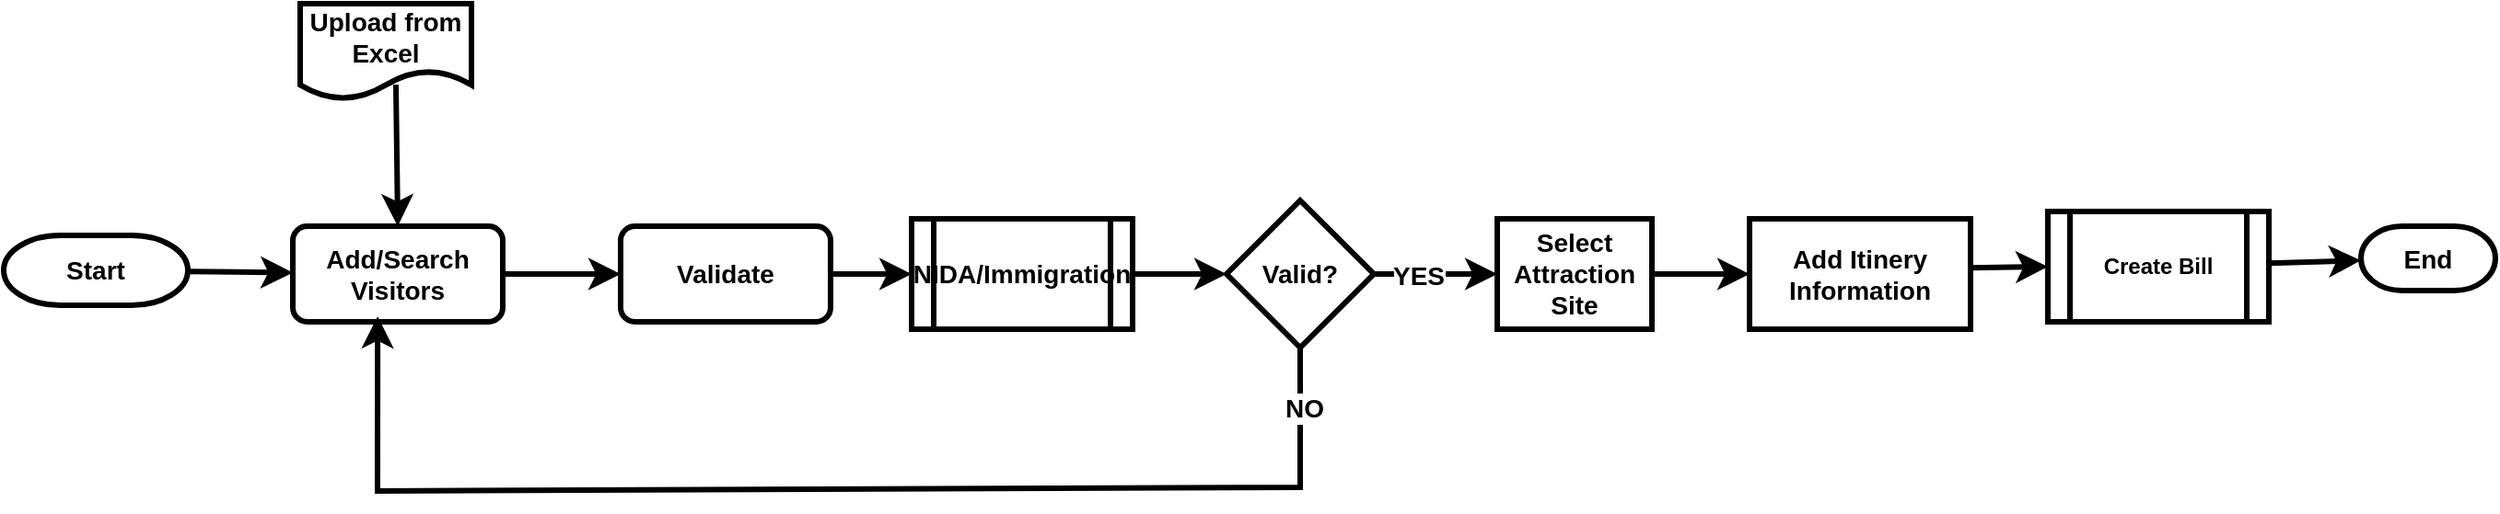 <mxfile version="27.1.5" pages="9">
  <diagram id="o8VDRe50vAT0evo7GQXG" name="Itinary Creation">
    <mxGraphModel dx="2212" dy="1470" grid="0" gridSize="10" guides="1" tooltips="1" connect="1" arrows="1" fold="1" page="0" pageScale="1" pageWidth="850" pageHeight="1100" math="0" shadow="0">
      <root>
        <mxCell id="0" />
        <mxCell id="1" parent="0" />
        <mxCell id="XNs9a5o6jstJwODdz3G9-22" value="" style="edgeStyle=none;curved=1;rounded=0;orthogonalLoop=1;jettySize=auto;html=1;fontSize=12;startSize=8;endSize=8;strokeWidth=3;" edge="1" parent="1" source="XNs9a5o6jstJwODdz3G9-1" target="XNs9a5o6jstJwODdz3G9-3">
          <mxGeometry relative="1" as="geometry" />
        </mxCell>
        <mxCell id="XNs9a5o6jstJwODdz3G9-1" value="&lt;span&gt;&lt;font&gt;Start&lt;/font&gt;&lt;/span&gt;" style="strokeWidth=3;html=1;shape=mxgraph.flowchart.terminator;whiteSpace=wrap;fontSize=14;fontStyle=1" vertex="1" parent="1">
          <mxGeometry x="-558" y="-17" width="100" height="38" as="geometry" />
        </mxCell>
        <mxCell id="XNs9a5o6jstJwODdz3G9-2" value="&lt;span&gt;End&lt;/span&gt;" style="strokeWidth=3;html=1;shape=mxgraph.flowchart.terminator;whiteSpace=wrap;fontSize=14;fontStyle=1" vertex="1" parent="1">
          <mxGeometry x="722" y="-22" width="73" height="35" as="geometry" />
        </mxCell>
        <mxCell id="XNs9a5o6jstJwODdz3G9-19" style="edgeStyle=none;curved=1;rounded=0;orthogonalLoop=1;jettySize=auto;html=1;entryX=0;entryY=0.5;entryDx=0;entryDy=0;fontSize=12;startSize=8;endSize=8;strokeWidth=3;" edge="1" parent="1" source="XNs9a5o6jstJwODdz3G9-3" target="XNs9a5o6jstJwODdz3G9-7">
          <mxGeometry relative="1" as="geometry" />
        </mxCell>
        <mxCell id="XNs9a5o6jstJwODdz3G9-3" value="Add/Search Visitors" style="rounded=1;whiteSpace=wrap;html=1;fontSize=14;fontStyle=1;strokeWidth=3;" vertex="1" parent="1">
          <mxGeometry x="-401" y="-22" width="114" height="52" as="geometry" />
        </mxCell>
        <mxCell id="XNs9a5o6jstJwODdz3G9-4" value="Upload from Excel" style="shape=document;whiteSpace=wrap;html=1;boundedLbl=1;fontSize=14;fontStyle=1;strokeWidth=3;" vertex="1" parent="1">
          <mxGeometry x="-397" y="-143" width="93" height="52" as="geometry" />
        </mxCell>
        <mxCell id="XNs9a5o6jstJwODdz3G9-5" value="" style="endArrow=classic;html=1;rounded=0;fontSize=14;startSize=8;endSize=8;curved=1;exitX=0.559;exitY=0.846;exitDx=0;exitDy=0;exitPerimeter=0;entryX=0.5;entryY=0;entryDx=0;entryDy=0;fontStyle=1;strokeWidth=3;" edge="1" parent="1" source="XNs9a5o6jstJwODdz3G9-4" target="XNs9a5o6jstJwODdz3G9-3">
          <mxGeometry width="50" height="50" relative="1" as="geometry">
            <mxPoint x="88" y="93" as="sourcePoint" />
            <mxPoint x="138" y="43" as="targetPoint" />
          </mxGeometry>
        </mxCell>
        <mxCell id="XNs9a5o6jstJwODdz3G9-20" value="" style="edgeStyle=none;curved=1;rounded=0;orthogonalLoop=1;jettySize=auto;html=1;fontSize=12;startSize=8;endSize=8;strokeWidth=3;" edge="1" parent="1" source="XNs9a5o6jstJwODdz3G9-7" target="XNs9a5o6jstJwODdz3G9-8">
          <mxGeometry relative="1" as="geometry" />
        </mxCell>
        <mxCell id="XNs9a5o6jstJwODdz3G9-7" value="Validate" style="rounded=1;whiteSpace=wrap;html=1;fontSize=14;fontStyle=1;strokeWidth=3;" vertex="1" parent="1">
          <mxGeometry x="-223" y="-22" width="114" height="52" as="geometry" />
        </mxCell>
        <mxCell id="XNs9a5o6jstJwODdz3G9-21" value="" style="edgeStyle=none;curved=1;rounded=0;orthogonalLoop=1;jettySize=auto;html=1;fontSize=12;startSize=8;endSize=8;strokeWidth=3;" edge="1" parent="1" source="XNs9a5o6jstJwODdz3G9-8" target="XNs9a5o6jstJwODdz3G9-9">
          <mxGeometry relative="1" as="geometry" />
        </mxCell>
        <mxCell id="XNs9a5o6jstJwODdz3G9-8" value="NIDA/Immigration" style="shape=process;whiteSpace=wrap;html=1;backgroundOutline=1;fontSize=14;fontStyle=1;strokeWidth=3;" vertex="1" parent="1">
          <mxGeometry x="-65" y="-26" width="120" height="60" as="geometry" />
        </mxCell>
        <mxCell id="XNs9a5o6jstJwODdz3G9-11" value="" style="edgeStyle=none;curved=1;rounded=0;orthogonalLoop=1;jettySize=auto;html=1;fontSize=14;startSize=8;endSize=8;fontStyle=1;strokeWidth=3;" edge="1" parent="1" source="XNs9a5o6jstJwODdz3G9-9" target="XNs9a5o6jstJwODdz3G9-10">
          <mxGeometry relative="1" as="geometry" />
        </mxCell>
        <mxCell id="XNs9a5o6jstJwODdz3G9-14" value="YES" style="edgeLabel;html=1;align=center;verticalAlign=middle;resizable=0;points=[];fontSize=14;fontStyle=1" vertex="1" connectable="0" parent="XNs9a5o6jstJwODdz3G9-11">
          <mxGeometry x="-0.284" y="-1" relative="1" as="geometry">
            <mxPoint as="offset" />
          </mxGeometry>
        </mxCell>
        <mxCell id="XNs9a5o6jstJwODdz3G9-9" value="Valid?" style="rhombus;whiteSpace=wrap;html=1;fontSize=14;fontStyle=1;strokeWidth=3;" vertex="1" parent="1">
          <mxGeometry x="106" y="-36" width="80" height="80" as="geometry" />
        </mxCell>
        <mxCell id="XNs9a5o6jstJwODdz3G9-17" value="" style="edgeStyle=none;curved=1;rounded=0;orthogonalLoop=1;jettySize=auto;html=1;fontSize=14;startSize=8;endSize=8;fontStyle=1;strokeWidth=3;entryX=0;entryY=0.5;entryDx=0;entryDy=0;" edge="1" parent="1" target="XNs9a5o6jstJwODdz3G9-16">
          <mxGeometry relative="1" as="geometry">
            <mxPoint x="316" y="4" as="sourcePoint" />
            <mxPoint x="396" y="4" as="targetPoint" />
          </mxGeometry>
        </mxCell>
        <mxCell id="XNs9a5o6jstJwODdz3G9-10" value="Select Attraction Site" style="whiteSpace=wrap;html=1;fontSize=14;fontStyle=1;strokeWidth=3;" vertex="1" parent="1">
          <mxGeometry x="253" y="-26" width="84" height="60" as="geometry" />
        </mxCell>
        <mxCell id="XNs9a5o6jstJwODdz3G9-12" style="edgeStyle=none;curved=0;rounded=0;orthogonalLoop=1;jettySize=auto;html=1;entryX=0.404;entryY=0.942;entryDx=0;entryDy=0;entryPerimeter=0;fontSize=14;startSize=8;endSize=8;exitX=0.5;exitY=1;exitDx=0;exitDy=0;fontStyle=1;strokeWidth=3;" edge="1" parent="1" source="XNs9a5o6jstJwODdz3G9-9" target="XNs9a5o6jstJwODdz3G9-3">
          <mxGeometry relative="1" as="geometry">
            <mxPoint x="144" y="38" as="sourcePoint" />
            <mxPoint x="-348.98" y="20.988" as="targetPoint" />
            <Array as="points">
              <mxPoint x="146" y="120" />
              <mxPoint x="-355" y="122" />
            </Array>
          </mxGeometry>
        </mxCell>
        <mxCell id="XNs9a5o6jstJwODdz3G9-15" value="NO" style="edgeLabel;html=1;align=center;verticalAlign=middle;resizable=0;points=[];fontSize=14;fontStyle=1" vertex="1" connectable="0" parent="XNs9a5o6jstJwODdz3G9-12">
          <mxGeometry x="-0.902" y="2" relative="1" as="geometry">
            <mxPoint as="offset" />
          </mxGeometry>
        </mxCell>
        <mxCell id="XNs9a5o6jstJwODdz3G9-16" value="Add Itinery Information" style="whiteSpace=wrap;html=1;fontSize=14;fontStyle=1;strokeWidth=3;" vertex="1" parent="1">
          <mxGeometry x="390" y="-26" width="120" height="60" as="geometry" />
        </mxCell>
        <mxCell id="XNs9a5o6jstJwODdz3G9-18" style="edgeStyle=none;curved=1;rounded=0;orthogonalLoop=1;jettySize=auto;html=1;entryX=0;entryY=0.5;entryDx=0;entryDy=0;fontSize=14;startSize=8;endSize=8;fontStyle=1;strokeWidth=3;" edge="1" parent="1" target="bC_K1pf8ZOpX1Q2r9_G9-3">
          <mxGeometry relative="1" as="geometry">
            <mxPoint x="510" y="0.655" as="sourcePoint" />
            <mxPoint x="551" as="targetPoint" />
          </mxGeometry>
        </mxCell>
        <mxCell id="bC_K1pf8ZOpX1Q2r9_G9-6" value="" style="edgeStyle=none;curved=1;rounded=0;orthogonalLoop=1;jettySize=auto;html=1;fontSize=12;startSize=8;endSize=8;fontStyle=1;strokeWidth=3;" edge="1" parent="1" source="bC_K1pf8ZOpX1Q2r9_G9-3" target="XNs9a5o6jstJwODdz3G9-2">
          <mxGeometry relative="1" as="geometry" />
        </mxCell>
        <mxCell id="bC_K1pf8ZOpX1Q2r9_G9-3" value="Create Bill" style="shape=process;whiteSpace=wrap;html=1;backgroundOutline=1;fontStyle=1;strokeWidth=3;" vertex="1" parent="1">
          <mxGeometry x="552" y="-30" width="120" height="60" as="geometry" />
        </mxCell>
      </root>
    </mxGraphModel>
  </diagram>
  <diagram name="Bill and Payments" id="isD4XnIpkaDu3AuO83Xx">
    <mxGraphModel dx="2212" dy="1470" grid="0" gridSize="10" guides="1" tooltips="1" connect="1" arrows="1" fold="1" page="0" pageScale="1" pageWidth="850" pageHeight="1100" math="0" shadow="0">
      <root>
        <mxCell id="gn8j9FhQrk8Oq70H1IYA-0" />
        <mxCell id="gn8j9FhQrk8Oq70H1IYA-1" parent="gn8j9FhQrk8Oq70H1IYA-0" />
        <mxCell id="gn8j9FhQrk8Oq70H1IYA-2" value="" style="edgeStyle=none;curved=1;rounded=0;orthogonalLoop=1;jettySize=auto;html=1;fontSize=12;startSize=8;endSize=8;strokeWidth=3;" edge="1" parent="gn8j9FhQrk8Oq70H1IYA-1" source="gn8j9FhQrk8Oq70H1IYA-3" target="gn8j9FhQrk8Oq70H1IYA-6">
          <mxGeometry relative="1" as="geometry" />
        </mxCell>
        <mxCell id="gn8j9FhQrk8Oq70H1IYA-3" value="&lt;span&gt;&lt;font&gt;Start&lt;/font&gt;&lt;/span&gt;" style="strokeWidth=3;html=1;shape=mxgraph.flowchart.terminator;whiteSpace=wrap;fontSize=14;fontStyle=1" vertex="1" parent="gn8j9FhQrk8Oq70H1IYA-1">
          <mxGeometry x="-558" y="-17" width="100" height="38" as="geometry" />
        </mxCell>
        <mxCell id="gn8j9FhQrk8Oq70H1IYA-4" value="&lt;span&gt;End&lt;/span&gt;" style="strokeWidth=3;html=1;shape=mxgraph.flowchart.terminator;whiteSpace=wrap;fontSize=14;fontStyle=1" vertex="1" parent="gn8j9FhQrk8Oq70H1IYA-1">
          <mxGeometry x="486" y="-17" width="100" height="38" as="geometry" />
        </mxCell>
        <mxCell id="jxyXqsxjv7e7rPtV_4Qg-1" value="" style="edgeStyle=none;curved=1;rounded=0;orthogonalLoop=1;jettySize=auto;html=1;fontSize=12;startSize=8;endSize=8;entryX=0;entryY=0.5;entryDx=0;entryDy=0;strokeWidth=3;" edge="1" parent="gn8j9FhQrk8Oq70H1IYA-1" source="gn8j9FhQrk8Oq70H1IYA-6" target="gn8j9FhQrk8Oq70H1IYA-12">
          <mxGeometry relative="1" as="geometry">
            <mxPoint x="-167" y="4" as="targetPoint" />
          </mxGeometry>
        </mxCell>
        <mxCell id="gn8j9FhQrk8Oq70H1IYA-6" value="Generate Bill" style="rounded=1;whiteSpace=wrap;html=1;fontSize=14;fontStyle=1;strokeWidth=3;" vertex="1" parent="gn8j9FhQrk8Oq70H1IYA-1">
          <mxGeometry x="-401" y="-22" width="114" height="52" as="geometry" />
        </mxCell>
        <mxCell id="jxyXqsxjv7e7rPtV_4Qg-3" value="" style="edgeStyle=none;curved=1;rounded=0;orthogonalLoop=1;jettySize=auto;html=1;fontSize=12;startSize=8;endSize=8;strokeWidth=3;" edge="1" parent="gn8j9FhQrk8Oq70H1IYA-1" source="gn8j9FhQrk8Oq70H1IYA-12" target="jxyXqsxjv7e7rPtV_4Qg-2">
          <mxGeometry relative="1" as="geometry" />
        </mxCell>
        <mxCell id="gn8j9FhQrk8Oq70H1IYA-12" value="Get Control Number" style="shape=process;whiteSpace=wrap;html=1;backgroundOutline=1;fontSize=14;fontStyle=1;strokeWidth=3;" vertex="1" parent="gn8j9FhQrk8Oq70H1IYA-1">
          <mxGeometry x="-210" y="-26" width="120" height="60" as="geometry" />
        </mxCell>
        <mxCell id="gn8j9FhQrk8Oq70H1IYA-13" value="" style="edgeStyle=none;curved=1;rounded=0;orthogonalLoop=1;jettySize=auto;html=1;fontSize=14;startSize=8;endSize=8;fontStyle=1;strokeWidth=3;" edge="1" parent="gn8j9FhQrk8Oq70H1IYA-1" target="gn8j9FhQrk8Oq70H1IYA-17">
          <mxGeometry relative="1" as="geometry">
            <mxPoint x="231" y="4" as="sourcePoint" />
          </mxGeometry>
        </mxCell>
        <mxCell id="gn8j9FhQrk8Oq70H1IYA-14" value="YES" style="edgeLabel;html=1;align=center;verticalAlign=middle;resizable=0;points=[];fontSize=14;fontStyle=1" vertex="1" connectable="0" parent="gn8j9FhQrk8Oq70H1IYA-13">
          <mxGeometry x="-0.284" y="-1" relative="1" as="geometry">
            <mxPoint as="offset" />
          </mxGeometry>
        </mxCell>
        <mxCell id="gn8j9FhQrk8Oq70H1IYA-15" value="Paid?" style="rhombus;whiteSpace=wrap;html=1;fontSize=14;fontStyle=1;strokeWidth=3;" vertex="1" parent="gn8j9FhQrk8Oq70H1IYA-1">
          <mxGeometry x="143" y="-36" width="80" height="80" as="geometry" />
        </mxCell>
        <mxCell id="jxyXqsxjv7e7rPtV_4Qg-7" value="" style="edgeStyle=none;curved=1;rounded=0;orthogonalLoop=1;jettySize=auto;html=1;fontSize=12;startSize=8;endSize=8;strokeWidth=3;" edge="1" parent="gn8j9FhQrk8Oq70H1IYA-1" source="gn8j9FhQrk8Oq70H1IYA-17" target="gn8j9FhQrk8Oq70H1IYA-4">
          <mxGeometry relative="1" as="geometry" />
        </mxCell>
        <mxCell id="gn8j9FhQrk8Oq70H1IYA-17" value="Create Reservation" style="whiteSpace=wrap;html=1;fontSize=14;fontStyle=1;strokeWidth=3;" vertex="1" parent="gn8j9FhQrk8Oq70H1IYA-1">
          <mxGeometry x="298" y="-26" width="102" height="60" as="geometry" />
        </mxCell>
        <mxCell id="jxyXqsxjv7e7rPtV_4Qg-6" value="" style="edgeStyle=none;curved=1;rounded=0;orthogonalLoop=1;jettySize=auto;html=1;fontSize=12;startSize=8;endSize=8;strokeWidth=3;" edge="1" parent="gn8j9FhQrk8Oq70H1IYA-1" source="jxyXqsxjv7e7rPtV_4Qg-2" target="gn8j9FhQrk8Oq70H1IYA-15">
          <mxGeometry relative="1" as="geometry" />
        </mxCell>
        <mxCell id="jxyXqsxjv7e7rPtV_4Qg-2" value="Make Payment" style="whiteSpace=wrap;html=1;fontSize=14;fontStyle=1;strokeWidth=3;" vertex="1" parent="gn8j9FhQrk8Oq70H1IYA-1">
          <mxGeometry x="-21" y="-26" width="120" height="60" as="geometry" />
        </mxCell>
        <mxCell id="jxyXqsxjv7e7rPtV_4Qg-5" value="" style="edgeStyle=none;curved=1;rounded=0;orthogonalLoop=1;jettySize=auto;html=1;fontSize=12;startSize=8;endSize=8;strokeWidth=3;" edge="1" parent="gn8j9FhQrk8Oq70H1IYA-1" source="jxyXqsxjv7e7rPtV_4Qg-4" target="jxyXqsxjv7e7rPtV_4Qg-2">
          <mxGeometry relative="1" as="geometry" />
        </mxCell>
        <mxCell id="jxyXqsxjv7e7rPtV_4Qg-4" value="Credit Note" style="shape=process;whiteSpace=wrap;html=1;backgroundOutline=1;fontSize=14;fontStyle=1;strokeWidth=3;" vertex="1" parent="gn8j9FhQrk8Oq70H1IYA-1">
          <mxGeometry x="-19" y="-155" width="120" height="60" as="geometry" />
        </mxCell>
      </root>
    </mxGraphModel>
  </diagram>
  <diagram name="Reservation Cancellation" id="eQUqPby0MfiUXAKyfKSw">
    <mxGraphModel grid="0" page="0" gridSize="10" guides="1" tooltips="1" connect="1" arrows="1" fold="1" pageScale="1" pageWidth="850" pageHeight="1100" math="0" shadow="0">
      <root>
        <mxCell id="nGcpeofksoNWgutC63UL-0" />
        <mxCell id="nGcpeofksoNWgutC63UL-1" parent="nGcpeofksoNWgutC63UL-0" />
        <mxCell id="nGcpeofksoNWgutC63UL-2" value="" style="edgeStyle=none;curved=1;rounded=0;orthogonalLoop=1;jettySize=auto;html=1;fontSize=12;startSize=8;endSize=8;strokeWidth=3;" edge="1" parent="nGcpeofksoNWgutC63UL-1" source="nGcpeofksoNWgutC63UL-3" target="nGcpeofksoNWgutC63UL-6">
          <mxGeometry relative="1" as="geometry" />
        </mxCell>
        <mxCell id="nGcpeofksoNWgutC63UL-3" value="&lt;span&gt;&lt;font&gt;Start&lt;/font&gt;&lt;/span&gt;" style="strokeWidth=3;html=1;shape=mxgraph.flowchart.terminator;whiteSpace=wrap;fontSize=14;fontStyle=1" vertex="1" parent="nGcpeofksoNWgutC63UL-1">
          <mxGeometry x="-558" y="-17" width="100" height="38" as="geometry" />
        </mxCell>
        <mxCell id="nGcpeofksoNWgutC63UL-4" value="&lt;span&gt;End&lt;/span&gt;" style="strokeWidth=3;html=1;shape=mxgraph.flowchart.terminator;whiteSpace=wrap;fontSize=14;fontStyle=1" vertex="1" parent="nGcpeofksoNWgutC63UL-1">
          <mxGeometry x="205" y="-17" width="100" height="38" as="geometry" />
        </mxCell>
        <mxCell id="BXc7B4OxbNUOF-Gr2naR-0" value="" style="edgeStyle=none;curved=1;rounded=0;orthogonalLoop=1;jettySize=auto;html=1;fontSize=12;startSize=8;endSize=8;strokeWidth=3;" edge="1" parent="nGcpeofksoNWgutC63UL-1" source="nGcpeofksoNWgutC63UL-6" target="nGcpeofksoNWgutC63UL-15">
          <mxGeometry relative="1" as="geometry" />
        </mxCell>
        <mxCell id="nGcpeofksoNWgutC63UL-6" value="Select Reservation" style="rounded=1;whiteSpace=wrap;html=1;fontSize=14;fontStyle=1;strokeWidth=3;" vertex="1" parent="nGcpeofksoNWgutC63UL-1">
          <mxGeometry x="-401" y="-22" width="114" height="52" as="geometry" />
        </mxCell>
        <mxCell id="nGcpeofksoNWgutC63UL-12" value="" style="edgeStyle=none;curved=1;rounded=0;orthogonalLoop=1;jettySize=auto;html=1;fontSize=12;startSize=8;endSize=8;strokeWidth=3;" edge="1" parent="nGcpeofksoNWgutC63UL-1" source="nGcpeofksoNWgutC63UL-13" target="nGcpeofksoNWgutC63UL-4">
          <mxGeometry relative="1" as="geometry" />
        </mxCell>
        <mxCell id="nGcpeofksoNWgutC63UL-13" value="Create Reservation" style="whiteSpace=wrap;html=1;fontSize=14;fontStyle=1;strokeWidth=3;" vertex="1" parent="nGcpeofksoNWgutC63UL-1">
          <mxGeometry x="17" y="-26" width="102" height="60" as="geometry" />
        </mxCell>
        <mxCell id="BXc7B4OxbNUOF-Gr2naR-1" value="" style="edgeStyle=none;curved=1;rounded=0;orthogonalLoop=1;jettySize=auto;html=1;fontSize=12;startSize=8;endSize=8;strokeWidth=3;" edge="1" parent="nGcpeofksoNWgutC63UL-1" source="nGcpeofksoNWgutC63UL-15" target="nGcpeofksoNWgutC63UL-13">
          <mxGeometry relative="1" as="geometry" />
        </mxCell>
        <mxCell id="nGcpeofksoNWgutC63UL-15" value="Cancel" style="whiteSpace=wrap;html=1;fontSize=14;fontStyle=1;strokeWidth=3;" vertex="1" parent="nGcpeofksoNWgutC63UL-1">
          <mxGeometry x="-196" y="-28" width="120" height="60" as="geometry" />
        </mxCell>
      </root>
    </mxGraphModel>
  </diagram>
  <diagram name="Check-In" id="y0lo2LuPj2kqJT-pw5u0">
    <mxGraphModel grid="0" page="0" gridSize="10" guides="1" tooltips="1" connect="1" arrows="1" fold="1" pageScale="1" pageWidth="850" pageHeight="1100" math="0" shadow="0">
      <root>
        <mxCell id="WJafnOqP63Unvw65Ywop-0" />
        <mxCell id="WJafnOqP63Unvw65Ywop-1" parent="WJafnOqP63Unvw65Ywop-0" />
        <mxCell id="WJafnOqP63Unvw65Ywop-2" value="" style="edgeStyle=none;curved=1;rounded=0;orthogonalLoop=1;jettySize=auto;html=1;fontSize=12;startSize=8;endSize=8;strokeWidth=3;" edge="1" parent="WJafnOqP63Unvw65Ywop-1" source="WJafnOqP63Unvw65Ywop-3" target="WJafnOqP63Unvw65Ywop-6">
          <mxGeometry relative="1" as="geometry" />
        </mxCell>
        <mxCell id="WJafnOqP63Unvw65Ywop-3" value="&lt;span&gt;&lt;font&gt;Start&lt;/font&gt;&lt;/span&gt;" style="strokeWidth=3;html=1;shape=mxgraph.flowchart.terminator;whiteSpace=wrap;fontSize=14;fontStyle=1" vertex="1" parent="WJafnOqP63Unvw65Ywop-1">
          <mxGeometry x="-622" y="-17" width="100" height="38" as="geometry" />
        </mxCell>
        <mxCell id="WJafnOqP63Unvw65Ywop-4" value="&lt;span&gt;End&lt;/span&gt;" style="strokeWidth=3;html=1;shape=mxgraph.flowchart.terminator;whiteSpace=wrap;fontSize=14;fontStyle=1" vertex="1" parent="WJafnOqP63Unvw65Ywop-1">
          <mxGeometry x="382" y="-29" width="100" height="38" as="geometry" />
        </mxCell>
        <mxCell id="WJafnOqP63Unvw65Ywop-5" value="" style="edgeStyle=none;curved=1;rounded=0;orthogonalLoop=1;jettySize=auto;html=1;fontSize=12;startSize=8;endSize=8;strokeWidth=3;" edge="1" parent="WJafnOqP63Unvw65Ywop-1" source="WJafnOqP63Unvw65Ywop-6" target="WJafnOqP63Unvw65Ywop-10">
          <mxGeometry relative="1" as="geometry" />
        </mxCell>
        <mxCell id="WJafnOqP63Unvw65Ywop-6" value="Search Reservation" style="rounded=1;whiteSpace=wrap;html=1;fontSize=14;fontStyle=1;strokeWidth=3;" vertex="1" parent="WJafnOqP63Unvw65Ywop-1">
          <mxGeometry x="-465" y="-22" width="114" height="52" as="geometry" />
        </mxCell>
        <mxCell id="WJafnOqP63Unvw65Ywop-7" value="" style="edgeStyle=none;curved=1;rounded=0;orthogonalLoop=1;jettySize=auto;html=1;fontSize=12;startSize=8;endSize=8;strokeWidth=3;" edge="1" parent="WJafnOqP63Unvw65Ywop-1" source="WJafnOqP63Unvw65Ywop-8" target="WJafnOqP63Unvw65Ywop-4">
          <mxGeometry relative="1" as="geometry" />
        </mxCell>
        <mxCell id="WJafnOqP63Unvw65Ywop-8" value="Allow Check-In" style="whiteSpace=wrap;html=1;fontSize=14;fontStyle=1;strokeWidth=3;" vertex="1" parent="WJafnOqP63Unvw65Ywop-1">
          <mxGeometry x="194" y="-33" width="102" height="55" as="geometry" />
        </mxCell>
        <mxCell id="m2lKjlFJj85tEI7oiHO0-3" value="" style="edgeStyle=none;curved=1;rounded=0;orthogonalLoop=1;jettySize=auto;html=1;fontSize=12;startSize=8;endSize=8;fontStyle=1;strokeWidth=3;" edge="1" parent="WJafnOqP63Unvw65Ywop-1" source="WJafnOqP63Unvw65Ywop-10" target="m2lKjlFJj85tEI7oiHO0-2">
          <mxGeometry relative="1" as="geometry" />
        </mxCell>
        <mxCell id="WJafnOqP63Unvw65Ywop-10" value="Verify Reservation&amp;nbsp; " style="whiteSpace=wrap;html=1;fontSize=14;fontStyle=1;strokeWidth=3;" vertex="1" parent="WJafnOqP63Unvw65Ywop-1">
          <mxGeometry x="-293" y="-28" width="120" height="60" as="geometry" />
        </mxCell>
        <mxCell id="m2lKjlFJj85tEI7oiHO0-1" value="" style="edgeStyle=none;curved=1;rounded=0;orthogonalLoop=1;jettySize=auto;html=1;fontSize=12;startSize=8;endSize=8;fontStyle=1;strokeWidth=3;" edge="1" parent="WJafnOqP63Unvw65Ywop-1" source="m2lKjlFJj85tEI7oiHO0-0" target="WJafnOqP63Unvw65Ywop-10">
          <mxGeometry relative="1" as="geometry" />
        </mxCell>
        <mxCell id="m2lKjlFJj85tEI7oiHO0-0" value="Inspect" style="shape=process;whiteSpace=wrap;html=1;backgroundOutline=1;fontStyle=1;strokeWidth=3;" vertex="1" parent="WJafnOqP63Unvw65Ywop-1">
          <mxGeometry x="-293" y="-157" width="120" height="60" as="geometry" />
        </mxCell>
        <mxCell id="m2lKjlFJj85tEI7oiHO0-5" value="" style="edgeStyle=none;curved=1;rounded=0;orthogonalLoop=1;jettySize=auto;html=1;fontSize=12;startSize=8;endSize=8;fontStyle=1;strokeWidth=3;" edge="1" parent="WJafnOqP63Unvw65Ywop-1" source="m2lKjlFJj85tEI7oiHO0-2" target="m2lKjlFJj85tEI7oiHO0-4">
          <mxGeometry relative="1" as="geometry" />
        </mxCell>
        <mxCell id="m2lKjlFJj85tEI7oiHO0-7" value="YES" style="edgeLabel;html=1;align=center;verticalAlign=middle;resizable=0;points=[];fontSize=12;fontStyle=1" vertex="1" connectable="0" parent="m2lKjlFJj85tEI7oiHO0-5">
          <mxGeometry x="-0.459" y="1" relative="1" as="geometry">
            <mxPoint as="offset" />
          </mxGeometry>
        </mxCell>
        <mxCell id="m2lKjlFJj85tEI7oiHO0-10" value="" style="edgeStyle=none;curved=0;rounded=0;orthogonalLoop=1;jettySize=auto;html=1;fontSize=12;startSize=8;endSize=8;exitX=0.5;exitY=1;exitDx=0;exitDy=0;entryX=0.5;entryY=1;entryDx=0;entryDy=0;entryPerimeter=0;strokeWidth=3;" edge="1" parent="WJafnOqP63Unvw65Ywop-1" source="m2lKjlFJj85tEI7oiHO0-2" target="WJafnOqP63Unvw65Ywop-4">
          <mxGeometry relative="1" as="geometry">
            <mxPoint x="-93" y="3" as="sourcePoint" />
            <mxPoint x="431" y="-28" as="targetPoint" />
            <Array as="points">
              <mxPoint x="-93" y="83" />
              <mxPoint x="433" y="83" />
            </Array>
          </mxGeometry>
        </mxCell>
        <mxCell id="RusP2OrjS-p9EDnwLWJE-0" value="&lt;b&gt;NO&lt;/b&gt;" style="edgeLabel;html=1;align=center;verticalAlign=middle;resizable=0;points=[];fontSize=12;" vertex="1" connectable="0" parent="m2lKjlFJj85tEI7oiHO0-10">
          <mxGeometry x="-0.941" y="3" relative="1" as="geometry">
            <mxPoint as="offset" />
          </mxGeometry>
        </mxCell>
        <mxCell id="m2lKjlFJj85tEI7oiHO0-2" value="Verified?" style="rhombus;whiteSpace=wrap;html=1;fontStyle=1;strokeWidth=3;" vertex="1" parent="WJafnOqP63Unvw65Ywop-1">
          <mxGeometry x="-132" y="-40" width="80" height="80" as="geometry" />
        </mxCell>
        <mxCell id="m2lKjlFJj85tEI7oiHO0-8" value="" style="edgeStyle=none;curved=1;rounded=0;orthogonalLoop=1;jettySize=auto;html=1;fontSize=12;startSize=8;endSize=8;strokeWidth=3;" edge="1" parent="WJafnOqP63Unvw65Ywop-1" source="m2lKjlFJj85tEI7oiHO0-4" target="WJafnOqP63Unvw65Ywop-8">
          <mxGeometry relative="1" as="geometry" />
        </mxCell>
        <mxCell id="m2lKjlFJj85tEI7oiHO0-4" value="Print Permits" style="shape=document;whiteSpace=wrap;html=1;boundedLbl=1;fontStyle=1;strokeWidth=3;" vertex="1" parent="WJafnOqP63Unvw65Ywop-1">
          <mxGeometry x="6" y="-37" width="103" height="67" as="geometry" />
        </mxCell>
      </root>
    </mxGraphModel>
  </diagram>
  <diagram name="Inspection" id="NZ2UW5Ry9mI1E2B-qB7K">
    <mxGraphModel dx="2212" dy="1470" grid="0" gridSize="10" guides="1" tooltips="1" connect="1" arrows="1" fold="1" page="0" pageScale="1" pageWidth="850" pageHeight="1100" math="0" shadow="0">
      <root>
        <mxCell id="Ku7jBzeQ8ehXJZni3nU3-0" />
        <mxCell id="Ku7jBzeQ8ehXJZni3nU3-1" parent="Ku7jBzeQ8ehXJZni3nU3-0" />
        <mxCell id="En-os2AsCj4nEPI4qXVi-3" value="" style="edgeStyle=none;curved=1;rounded=0;orthogonalLoop=1;jettySize=auto;html=1;fontSize=12;startSize=8;endSize=8;strokeWidth=3;" edge="1" parent="Ku7jBzeQ8ehXJZni3nU3-1" source="Ku7jBzeQ8ehXJZni3nU3-3" target="En-os2AsCj4nEPI4qXVi-0">
          <mxGeometry relative="1" as="geometry" />
        </mxCell>
        <mxCell id="Ku7jBzeQ8ehXJZni3nU3-3" value="&lt;span&gt;&lt;font&gt;Start&lt;/font&gt;&lt;/span&gt;" style="strokeWidth=3;html=1;shape=mxgraph.flowchart.terminator;whiteSpace=wrap;fontSize=14;fontStyle=1" vertex="1" parent="Ku7jBzeQ8ehXJZni3nU3-1">
          <mxGeometry x="-622" y="-17" width="100" height="38" as="geometry" />
        </mxCell>
        <mxCell id="Ku7jBzeQ8ehXJZni3nU3-4" value="&lt;span&gt;End&lt;/span&gt;" style="strokeWidth=3;html=1;shape=mxgraph.flowchart.terminator;whiteSpace=wrap;fontSize=14;fontStyle=1" vertex="1" parent="Ku7jBzeQ8ehXJZni3nU3-1">
          <mxGeometry x="13" y="-17" width="100" height="38" as="geometry" />
        </mxCell>
        <mxCell id="Ku7jBzeQ8ehXJZni3nU3-12" value="Penalty" style="shape=process;whiteSpace=wrap;html=1;backgroundOutline=1;fontStyle=1;strokeWidth=3;" vertex="1" parent="Ku7jBzeQ8ehXJZni3nU3-1">
          <mxGeometry x="-290" y="86" width="120" height="60" as="geometry" />
        </mxCell>
        <mxCell id="Ku7jBzeQ8ehXJZni3nU3-13" value="" style="edgeStyle=none;curved=1;rounded=0;orthogonalLoop=1;jettySize=auto;html=1;fontSize=12;startSize=8;endSize=8;fontStyle=1;strokeWidth=3;entryX=0;entryY=0.5;entryDx=0;entryDy=0;entryPerimeter=0;" edge="1" parent="Ku7jBzeQ8ehXJZni3nU3-1" target="Ku7jBzeQ8ehXJZni3nU3-4">
          <mxGeometry relative="1" as="geometry">
            <mxPoint x="-190.072" y="2.072" as="sourcePoint" />
            <mxPoint x="-4" y="2.407" as="targetPoint" />
          </mxGeometry>
        </mxCell>
        <mxCell id="Ku7jBzeQ8ehXJZni3nU3-14" value="YES" style="edgeLabel;html=1;align=center;verticalAlign=middle;resizable=0;points=[];fontSize=12;fontStyle=1" vertex="1" connectable="0" parent="Ku7jBzeQ8ehXJZni3nU3-13">
          <mxGeometry x="-0.459" y="1" relative="1" as="geometry">
            <mxPoint as="offset" />
          </mxGeometry>
        </mxCell>
        <mxCell id="Ku7jBzeQ8ehXJZni3nU3-15" value="" style="edgeStyle=none;curved=0;rounded=0;orthogonalLoop=1;jettySize=auto;html=1;fontSize=12;startSize=8;endSize=8;exitX=1;exitY=0.5;exitDx=0;exitDy=0;entryX=0.5;entryY=1;entryDx=0;entryDy=0;entryPerimeter=0;strokeWidth=3;" edge="1" parent="Ku7jBzeQ8ehXJZni3nU3-1" source="Ku7jBzeQ8ehXJZni3nU3-12" target="Ku7jBzeQ8ehXJZni3nU3-4">
          <mxGeometry relative="1" as="geometry">
            <mxPoint x="-230" y="42" as="sourcePoint" />
            <mxPoint x="421" y="-37" as="targetPoint" />
            <Array as="points">
              <mxPoint x="63" y="116" />
            </Array>
          </mxGeometry>
        </mxCell>
        <mxCell id="EozH6hyCjL0235nXlsQM-1" value="" style="edgeStyle=none;curved=1;rounded=0;orthogonalLoop=1;jettySize=auto;html=1;fontSize=12;startSize=8;endSize=8;strokeWidth=3;" edge="1" parent="Ku7jBzeQ8ehXJZni3nU3-1" source="Ku7jBzeQ8ehXJZni3nU3-16" target="Ku7jBzeQ8ehXJZni3nU3-12">
          <mxGeometry relative="1" as="geometry" />
        </mxCell>
        <mxCell id="PhZNez_TGPZowhgYU-Nu-1" value="&lt;b&gt;NO&lt;/b&gt;" style="edgeLabel;html=1;align=center;verticalAlign=middle;resizable=0;points=[];fontSize=12;" vertex="1" connectable="0" parent="EozH6hyCjL0235nXlsQM-1">
          <mxGeometry x="-0.396" y="1" relative="1" as="geometry">
            <mxPoint as="offset" />
          </mxGeometry>
        </mxCell>
        <mxCell id="Ku7jBzeQ8ehXJZni3nU3-16" value="Acquitted?" style="rhombus;whiteSpace=wrap;html=1;fontStyle=1;strokeWidth=3;" vertex="1" parent="Ku7jBzeQ8ehXJZni3nU3-1">
          <mxGeometry x="-270" y="-37" width="80" height="80" as="geometry" />
        </mxCell>
        <mxCell id="EozH6hyCjL0235nXlsQM-0" value="" style="edgeStyle=none;curved=1;rounded=0;orthogonalLoop=1;jettySize=auto;html=1;fontSize=12;startSize=8;endSize=8;strokeWidth=3;" edge="1" parent="Ku7jBzeQ8ehXJZni3nU3-1" source="En-os2AsCj4nEPI4qXVi-0" target="Ku7jBzeQ8ehXJZni3nU3-16">
          <mxGeometry relative="1" as="geometry" />
        </mxCell>
        <mxCell id="En-os2AsCj4nEPI4qXVi-0" value="&lt;b&gt;Inspect&lt;/b&gt;" style="shape=trapezoid;perimeter=trapezoidPerimeter;whiteSpace=wrap;html=1;fixedSize=1;flipV=1;strokeWidth=3;" vertex="1" parent="Ku7jBzeQ8ehXJZni3nU3-1">
          <mxGeometry x="-467" y="-28" width="120" height="60" as="geometry" />
        </mxCell>
      </root>
    </mxGraphModel>
  </diagram>
  <diagram name="Penalty" id="ZYolxdXYkwYUuFVxvC4L">
    <mxGraphModel dx="2212" dy="1470" grid="0" gridSize="10" guides="1" tooltips="1" connect="1" arrows="1" fold="1" page="0" pageScale="1" pageWidth="850" pageHeight="1100" math="0" shadow="0">
      <root>
        <mxCell id="IKe813ywPiGtjV3zVYJk-0" />
        <mxCell id="IKe813ywPiGtjV3zVYJk-1" parent="IKe813ywPiGtjV3zVYJk-0" />
        <mxCell id="IKe813ywPiGtjV3zVYJk-2" value="" style="edgeStyle=none;curved=1;rounded=0;orthogonalLoop=1;jettySize=auto;html=1;fontSize=12;startSize=8;endSize=8;strokeWidth=3;entryX=0;entryY=0.5;entryDx=0;entryDy=0;" edge="1" parent="IKe813ywPiGtjV3zVYJk-1" source="IKe813ywPiGtjV3zVYJk-3" target="IKe813ywPiGtjV3zVYJk-10">
          <mxGeometry relative="1" as="geometry">
            <mxPoint x="-457" y="2" as="targetPoint" />
          </mxGeometry>
        </mxCell>
        <mxCell id="IKe813ywPiGtjV3zVYJk-3" value="&lt;span&gt;&lt;font&gt;Start&lt;/font&gt;&lt;/span&gt;" style="strokeWidth=3;html=1;shape=mxgraph.flowchart.terminator;whiteSpace=wrap;fontSize=14;fontStyle=1" vertex="1" parent="IKe813ywPiGtjV3zVYJk-1">
          <mxGeometry x="-622" y="-17" width="100" height="38" as="geometry" />
        </mxCell>
        <mxCell id="IKe813ywPiGtjV3zVYJk-4" value="&lt;span&gt;End&lt;/span&gt;" style="strokeWidth=3;html=1;shape=mxgraph.flowchart.terminator;whiteSpace=wrap;fontSize=14;fontStyle=1" vertex="1" parent="IKe813ywPiGtjV3zVYJk-1">
          <mxGeometry x="289" y="-17" width="100" height="38" as="geometry" />
        </mxCell>
        <mxCell id="IKe813ywPiGtjV3zVYJk-6" value="" style="edgeStyle=none;curved=1;rounded=0;orthogonalLoop=1;jettySize=auto;html=1;fontSize=12;startSize=8;endSize=8;fontStyle=1;strokeWidth=3;entryX=0;entryY=0.5;entryDx=0;entryDy=0;" edge="1" parent="IKe813ywPiGtjV3zVYJk-1" target="_79TrXRm9NjB9rLfhbn--0">
          <mxGeometry relative="1" as="geometry">
            <mxPoint x="-339.072" y="2.072" as="sourcePoint" />
            <mxPoint x="-222" y="2" as="targetPoint" />
          </mxGeometry>
        </mxCell>
        <mxCell id="IKe813ywPiGtjV3zVYJk-7" value="YES" style="edgeLabel;html=1;align=center;verticalAlign=middle;resizable=0;points=[];fontSize=12;fontStyle=1" vertex="1" connectable="0" parent="IKe813ywPiGtjV3zVYJk-6">
          <mxGeometry x="-0.459" y="1" relative="1" as="geometry">
            <mxPoint as="offset" />
          </mxGeometry>
        </mxCell>
        <mxCell id="IKe813ywPiGtjV3zVYJk-8" value="" style="edgeStyle=none;curved=0;rounded=0;orthogonalLoop=1;jettySize=auto;html=1;fontSize=12;startSize=8;endSize=8;exitX=0.5;exitY=1;exitDx=0;exitDy=0;strokeWidth=3;entryX=0.5;entryY=1;entryDx=0;entryDy=0;entryPerimeter=0;" edge="1" parent="IKe813ywPiGtjV3zVYJk-1" source="IKe813ywPiGtjV3zVYJk-10" target="IKe813ywPiGtjV3zVYJk-4">
          <mxGeometry relative="1" as="geometry">
            <mxPoint x="-374.5" y="52" as="sourcePoint" />
            <mxPoint x="345" y="143" as="targetPoint" />
            <Array as="points">
              <mxPoint x="-380" y="110" />
              <mxPoint x="339" y="110" />
            </Array>
          </mxGeometry>
        </mxCell>
        <mxCell id="8EBDBjKLRw1IYjmEVVtV-0" value="&lt;b&gt;NO&lt;/b&gt;" style="edgeLabel;html=1;align=center;verticalAlign=middle;resizable=0;points=[];fontSize=12;" vertex="1" connectable="0" parent="IKe813ywPiGtjV3zVYJk-8">
          <mxGeometry x="-0.952" y="2" relative="1" as="geometry">
            <mxPoint as="offset" />
          </mxGeometry>
        </mxCell>
        <mxCell id="IKe813ywPiGtjV3zVYJk-10" value="Is Guilty?" style="rhombus;whiteSpace=wrap;html=1;fontStyle=1;strokeWidth=3;" vertex="1" parent="IKe813ywPiGtjV3zVYJk-1">
          <mxGeometry x="-431" y="-48" width="101" height="100" as="geometry" />
        </mxCell>
        <mxCell id="WtmoLPtvU02Pc_uN39QQ-2" value="" style="edgeStyle=none;curved=1;rounded=0;orthogonalLoop=1;jettySize=auto;html=1;fontSize=12;startSize=8;endSize=8;strokeWidth=3;" edge="1" parent="IKe813ywPiGtjV3zVYJk-1" source="WtmoLPtvU02Pc_uN39QQ-0" target="WtmoLPtvU02Pc_uN39QQ-1">
          <mxGeometry relative="1" as="geometry" />
        </mxCell>
        <mxCell id="WtmoLPtvU02Pc_uN39QQ-0" value="Create Bill" style="shape=process;whiteSpace=wrap;html=1;backgroundOutline=1;fontStyle=1;strokeWidth=3;" vertex="1" parent="IKe813ywPiGtjV3zVYJk-1">
          <mxGeometry x="-50" y="-28" width="120" height="60" as="geometry" />
        </mxCell>
        <mxCell id="WtmoLPtvU02Pc_uN39QQ-3" value="" style="edgeStyle=none;curved=1;rounded=0;orthogonalLoop=1;jettySize=auto;html=1;fontSize=12;startSize=8;endSize=8;strokeWidth=3;" edge="1" parent="IKe813ywPiGtjV3zVYJk-1" source="WtmoLPtvU02Pc_uN39QQ-1" target="IKe813ywPiGtjV3zVYJk-4">
          <mxGeometry relative="1" as="geometry" />
        </mxCell>
        <mxCell id="WtmoLPtvU02Pc_uN39QQ-1" value="Payment" style="shape=process;whiteSpace=wrap;html=1;backgroundOutline=1;fontStyle=1;strokeWidth=3;" vertex="1" parent="IKe813ywPiGtjV3zVYJk-1">
          <mxGeometry x="113" y="-28" width="120" height="60" as="geometry" />
        </mxCell>
        <mxCell id="_79TrXRm9NjB9rLfhbn--1" value="" style="edgeStyle=none;curved=1;rounded=0;orthogonalLoop=1;jettySize=auto;html=1;fontSize=12;startSize=8;endSize=8;strokeWidth=3;" edge="1" parent="IKe813ywPiGtjV3zVYJk-1" source="_79TrXRm9NjB9rLfhbn--0" target="WtmoLPtvU02Pc_uN39QQ-0">
          <mxGeometry relative="1" as="geometry" />
        </mxCell>
        <mxCell id="_79TrXRm9NjB9rLfhbn--0" value="&lt;b&gt;Add Offense&lt;/b&gt;" style="rounded=0;whiteSpace=wrap;html=1;strokeWidth=3;" vertex="1" parent="IKe813ywPiGtjV3zVYJk-1">
          <mxGeometry x="-217" y="-28" width="120" height="60" as="geometry" />
        </mxCell>
      </root>
    </mxGraphModel>
  </diagram>
  <diagram name="Extend Entry" id="bcr2z2yLL83TXG5rwajy">
    <mxGraphModel dx="2212" dy="1470" grid="0" gridSize="10" guides="1" tooltips="1" connect="1" arrows="1" fold="1" page="0" pageScale="1" pageWidth="850" pageHeight="1100" math="0" shadow="0">
      <root>
        <mxCell id="7H46916KFfIbAOY4Lcfa-0" />
        <mxCell id="7H46916KFfIbAOY4Lcfa-1" parent="7H46916KFfIbAOY4Lcfa-0" />
        <mxCell id="7H46916KFfIbAOY4Lcfa-2" value="" style="edgeStyle=none;curved=1;rounded=0;orthogonalLoop=1;jettySize=auto;html=1;fontSize=12;startSize=8;endSize=8;strokeWidth=3;entryX=0;entryY=0.5;entryDx=0;entryDy=0;" edge="1" parent="7H46916KFfIbAOY4Lcfa-1" source="7H46916KFfIbAOY4Lcfa-3" target="7H46916KFfIbAOY4Lcfa-8">
          <mxGeometry relative="1" as="geometry">
            <mxPoint x="-457" y="2" as="targetPoint" />
          </mxGeometry>
        </mxCell>
        <mxCell id="7H46916KFfIbAOY4Lcfa-3" value="&lt;span&gt;&lt;font&gt;Start&lt;/font&gt;&lt;/span&gt;" style="strokeWidth=3;html=1;shape=mxgraph.flowchart.terminator;whiteSpace=wrap;fontSize=14;fontStyle=1" vertex="1" parent="7H46916KFfIbAOY4Lcfa-1">
          <mxGeometry x="-622" y="-17" width="100" height="38" as="geometry" />
        </mxCell>
        <mxCell id="7H46916KFfIbAOY4Lcfa-4" value="&lt;span&gt;End&lt;/span&gt;" style="strokeWidth=3;html=1;shape=mxgraph.flowchart.terminator;whiteSpace=wrap;fontSize=14;fontStyle=1" vertex="1" parent="7H46916KFfIbAOY4Lcfa-1">
          <mxGeometry x="242" y="-17" width="100" height="38" as="geometry" />
        </mxCell>
        <mxCell id="7H46916KFfIbAOY4Lcfa-5" value="" style="edgeStyle=none;curved=1;rounded=0;orthogonalLoop=1;jettySize=auto;html=1;fontSize=12;startSize=8;endSize=8;fontStyle=1;strokeWidth=3;entryX=0;entryY=0.5;entryDx=0;entryDy=0;exitX=1;exitY=0.5;exitDx=0;exitDy=0;" edge="1" parent="7H46916KFfIbAOY4Lcfa-1" target="7H46916KFfIbAOY4Lcfa-10" source="7H46916KFfIbAOY4Lcfa-8">
          <mxGeometry relative="1" as="geometry">
            <mxPoint x="-339.072" y="2.072" as="sourcePoint" />
            <mxPoint x="-257" y="2" as="targetPoint" />
          </mxGeometry>
        </mxCell>
        <mxCell id="7H46916KFfIbAOY4Lcfa-6" value="YES" style="edgeLabel;html=1;align=center;verticalAlign=middle;resizable=0;points=[];fontSize=12;fontStyle=1" vertex="1" connectable="0" parent="7H46916KFfIbAOY4Lcfa-5">
          <mxGeometry x="-0.459" y="1" relative="1" as="geometry">
            <mxPoint as="offset" />
          </mxGeometry>
        </mxCell>
        <mxCell id="7H46916KFfIbAOY4Lcfa-7" value="" style="edgeStyle=none;curved=0;rounded=0;orthogonalLoop=1;jettySize=auto;html=1;fontSize=12;startSize=8;endSize=8;exitX=0.5;exitY=1;exitDx=0;exitDy=0;strokeWidth=3;entryX=0.5;entryY=1;entryDx=0;entryDy=0;entryPerimeter=0;" edge="1" parent="7H46916KFfIbAOY4Lcfa-1" target="7H46916KFfIbAOY4Lcfa-4">
          <mxGeometry relative="1" as="geometry">
            <mxPoint x="-394.5" y="52" as="sourcePoint" />
            <mxPoint x="283" y="21" as="targetPoint" />
            <Array as="points">
              <mxPoint x="-394" y="107" />
              <mxPoint x="-51" y="107" />
              <mxPoint x="292" y="110" />
            </Array>
          </mxGeometry>
        </mxCell>
        <mxCell id="h4Jk-3pOGq-62a0W_Lke-6" value="&lt;b&gt;NO&lt;/b&gt;" style="edgeLabel;html=1;align=center;verticalAlign=middle;resizable=0;points=[];fontSize=12;" vertex="1" connectable="0" parent="7H46916KFfIbAOY4Lcfa-7">
          <mxGeometry x="-0.947" y="-2" relative="1" as="geometry">
            <mxPoint as="offset" />
          </mxGeometry>
        </mxCell>
        <mxCell id="7H46916KFfIbAOY4Lcfa-8" value="Extend Days?" style="rhombus;whiteSpace=wrap;html=1;fontStyle=1;strokeWidth=3;" vertex="1" parent="7H46916KFfIbAOY4Lcfa-1">
          <mxGeometry x="-445" y="-48" width="101" height="100" as="geometry" />
        </mxCell>
        <mxCell id="7H46916KFfIbAOY4Lcfa-9" value="" style="edgeStyle=none;curved=1;rounded=0;orthogonalLoop=1;jettySize=auto;html=1;fontSize=12;startSize=8;endSize=8;strokeWidth=3;" edge="1" parent="7H46916KFfIbAOY4Lcfa-1" source="7H46916KFfIbAOY4Lcfa-10" target="7H46916KFfIbAOY4Lcfa-12">
          <mxGeometry relative="1" as="geometry" />
        </mxCell>
        <mxCell id="7H46916KFfIbAOY4Lcfa-10" value="Create Bill" style="shape=process;whiteSpace=wrap;html=1;backgroundOutline=1;fontStyle=1;strokeWidth=3;" vertex="1" parent="7H46916KFfIbAOY4Lcfa-1">
          <mxGeometry x="-248" y="-28" width="120" height="60" as="geometry" />
        </mxCell>
        <mxCell id="h4Jk-3pOGq-62a0W_Lke-8" value="" style="edgeStyle=none;curved=1;rounded=0;orthogonalLoop=1;jettySize=auto;html=1;fontSize=12;startSize=8;endSize=8;strokeWidth=3;" edge="1" parent="7H46916KFfIbAOY4Lcfa-1" source="7H46916KFfIbAOY4Lcfa-12" target="h4Jk-3pOGq-62a0W_Lke-7">
          <mxGeometry relative="1" as="geometry" />
        </mxCell>
        <mxCell id="7H46916KFfIbAOY4Lcfa-12" value="Payment" style="shape=process;whiteSpace=wrap;html=1;backgroundOutline=1;fontStyle=1;strokeWidth=3;" vertex="1" parent="7H46916KFfIbAOY4Lcfa-1">
          <mxGeometry x="-85" y="-28" width="120" height="60" as="geometry" />
        </mxCell>
        <mxCell id="h4Jk-3pOGq-62a0W_Lke-9" value="" style="edgeStyle=none;curved=1;rounded=0;orthogonalLoop=1;jettySize=auto;html=1;fontSize=12;startSize=8;endSize=8;strokeWidth=3;" edge="1" parent="7H46916KFfIbAOY4Lcfa-1" source="h4Jk-3pOGq-62a0W_Lke-7" target="7H46916KFfIbAOY4Lcfa-4">
          <mxGeometry relative="1" as="geometry" />
        </mxCell>
        <mxCell id="h4Jk-3pOGq-62a0W_Lke-7" value="Update Permit" style="shape=cylinder3;whiteSpace=wrap;html=1;boundedLbl=1;backgroundOutline=1;size=15;fontStyle=1;strokeWidth=3;" vertex="1" parent="7H46916KFfIbAOY4Lcfa-1">
          <mxGeometry x="98" y="-30.5" width="91" height="65" as="geometry" />
        </mxCell>
      </root>
    </mxGraphModel>
  </diagram>
  <diagram name="Add Activity" id="Hg47gG9dtz2kHgNQbsno">
    <mxGraphModel dx="2212" dy="1470" grid="0" gridSize="10" guides="1" tooltips="1" connect="1" arrows="1" fold="1" page="0" pageScale="1" pageWidth="850" pageHeight="1100" math="0" shadow="0">
      <root>
        <mxCell id="A2Az5Ti9mB2Ou6Sfxvx6-0" />
        <mxCell id="A2Az5Ti9mB2Ou6Sfxvx6-1" parent="A2Az5Ti9mB2Ou6Sfxvx6-0" />
        <mxCell id="A2Az5Ti9mB2Ou6Sfxvx6-2" value="" style="edgeStyle=none;curved=1;rounded=0;orthogonalLoop=1;jettySize=auto;html=1;fontSize=12;startSize=8;endSize=8;strokeWidth=3;entryX=0;entryY=0.5;entryDx=0;entryDy=0;" edge="1" parent="A2Az5Ti9mB2Ou6Sfxvx6-1" source="A2Az5Ti9mB2Ou6Sfxvx6-3" target="A2Az5Ti9mB2Ou6Sfxvx6-9">
          <mxGeometry relative="1" as="geometry">
            <mxPoint x="-457" y="2" as="targetPoint" />
          </mxGeometry>
        </mxCell>
        <mxCell id="A2Az5Ti9mB2Ou6Sfxvx6-3" value="&lt;span&gt;&lt;font&gt;Start&lt;/font&gt;&lt;/span&gt;" style="strokeWidth=3;html=1;shape=mxgraph.flowchart.terminator;whiteSpace=wrap;fontSize=14;fontStyle=1" vertex="1" parent="A2Az5Ti9mB2Ou6Sfxvx6-1">
          <mxGeometry x="-622" y="-17" width="100" height="38" as="geometry" />
        </mxCell>
        <mxCell id="A2Az5Ti9mB2Ou6Sfxvx6-4" value="&lt;span&gt;End&lt;/span&gt;" style="strokeWidth=3;html=1;shape=mxgraph.flowchart.terminator;whiteSpace=wrap;fontSize=14;fontStyle=1" vertex="1" parent="A2Az5Ti9mB2Ou6Sfxvx6-1">
          <mxGeometry x="242" y="-17" width="100" height="38" as="geometry" />
        </mxCell>
        <mxCell id="A2Az5Ti9mB2Ou6Sfxvx6-5" value="" style="edgeStyle=none;curved=1;rounded=0;orthogonalLoop=1;jettySize=auto;html=1;fontSize=12;startSize=8;endSize=8;fontStyle=1;strokeWidth=3;entryX=0;entryY=0.5;entryDx=0;entryDy=0;exitX=1;exitY=0.5;exitDx=0;exitDy=0;" edge="1" parent="A2Az5Ti9mB2Ou6Sfxvx6-1" source="A2Az5Ti9mB2Ou6Sfxvx6-9" target="A2Az5Ti9mB2Ou6Sfxvx6-11">
          <mxGeometry relative="1" as="geometry">
            <mxPoint x="-339.072" y="2.072" as="sourcePoint" />
            <mxPoint x="-257" y="2" as="targetPoint" />
          </mxGeometry>
        </mxCell>
        <mxCell id="A2Az5Ti9mB2Ou6Sfxvx6-6" value="YES" style="edgeLabel;html=1;align=center;verticalAlign=middle;resizable=0;points=[];fontSize=12;fontStyle=1" vertex="1" connectable="0" parent="A2Az5Ti9mB2Ou6Sfxvx6-5">
          <mxGeometry x="-0.459" y="1" relative="1" as="geometry">
            <mxPoint as="offset" />
          </mxGeometry>
        </mxCell>
        <mxCell id="A2Az5Ti9mB2Ou6Sfxvx6-7" value="" style="edgeStyle=none;curved=0;rounded=0;orthogonalLoop=1;jettySize=auto;html=1;fontSize=12;startSize=8;endSize=8;exitX=0.5;exitY=1;exitDx=0;exitDy=0;strokeWidth=3;entryX=0.5;entryY=1;entryDx=0;entryDy=0;entryPerimeter=0;" edge="1" parent="A2Az5Ti9mB2Ou6Sfxvx6-1" target="A2Az5Ti9mB2Ou6Sfxvx6-4">
          <mxGeometry relative="1" as="geometry">
            <mxPoint x="-394.5" y="52" as="sourcePoint" />
            <mxPoint x="283" y="21" as="targetPoint" />
            <Array as="points">
              <mxPoint x="-394" y="107" />
              <mxPoint x="-51" y="107" />
              <mxPoint x="292" y="110" />
            </Array>
          </mxGeometry>
        </mxCell>
        <mxCell id="A2Az5Ti9mB2Ou6Sfxvx6-8" value="&lt;b&gt;NO&lt;/b&gt;" style="edgeLabel;html=1;align=center;verticalAlign=middle;resizable=0;points=[];fontSize=12;" vertex="1" connectable="0" parent="A2Az5Ti9mB2Ou6Sfxvx6-7">
          <mxGeometry x="-0.947" y="-2" relative="1" as="geometry">
            <mxPoint as="offset" />
          </mxGeometry>
        </mxCell>
        <mxCell id="A2Az5Ti9mB2Ou6Sfxvx6-9" value="Add Activity?" style="rhombus;whiteSpace=wrap;html=1;fontStyle=1;strokeWidth=3;" vertex="1" parent="A2Az5Ti9mB2Ou6Sfxvx6-1">
          <mxGeometry x="-445" y="-48" width="101" height="100" as="geometry" />
        </mxCell>
        <mxCell id="A2Az5Ti9mB2Ou6Sfxvx6-10" value="" style="edgeStyle=none;curved=1;rounded=0;orthogonalLoop=1;jettySize=auto;html=1;fontSize=12;startSize=8;endSize=8;strokeWidth=3;" edge="1" parent="A2Az5Ti9mB2Ou6Sfxvx6-1" source="A2Az5Ti9mB2Ou6Sfxvx6-11" target="A2Az5Ti9mB2Ou6Sfxvx6-13">
          <mxGeometry relative="1" as="geometry" />
        </mxCell>
        <mxCell id="A2Az5Ti9mB2Ou6Sfxvx6-11" value="Create Bill" style="shape=process;whiteSpace=wrap;html=1;backgroundOutline=1;fontStyle=1;strokeWidth=3;" vertex="1" parent="A2Az5Ti9mB2Ou6Sfxvx6-1">
          <mxGeometry x="-248" y="-28" width="120" height="60" as="geometry" />
        </mxCell>
        <mxCell id="A2Az5Ti9mB2Ou6Sfxvx6-12" value="" style="edgeStyle=none;curved=1;rounded=0;orthogonalLoop=1;jettySize=auto;html=1;fontSize=12;startSize=8;endSize=8;strokeWidth=3;" edge="1" parent="A2Az5Ti9mB2Ou6Sfxvx6-1" source="A2Az5Ti9mB2Ou6Sfxvx6-13" target="A2Az5Ti9mB2Ou6Sfxvx6-15">
          <mxGeometry relative="1" as="geometry" />
        </mxCell>
        <mxCell id="A2Az5Ti9mB2Ou6Sfxvx6-13" value="Payment" style="shape=process;whiteSpace=wrap;html=1;backgroundOutline=1;fontStyle=1;strokeWidth=3;" vertex="1" parent="A2Az5Ti9mB2Ou6Sfxvx6-1">
          <mxGeometry x="-85" y="-28" width="120" height="60" as="geometry" />
        </mxCell>
        <mxCell id="A2Az5Ti9mB2Ou6Sfxvx6-14" value="" style="edgeStyle=none;curved=1;rounded=0;orthogonalLoop=1;jettySize=auto;html=1;fontSize=12;startSize=8;endSize=8;strokeWidth=3;" edge="1" parent="A2Az5Ti9mB2Ou6Sfxvx6-1" source="A2Az5Ti9mB2Ou6Sfxvx6-15" target="A2Az5Ti9mB2Ou6Sfxvx6-4">
          <mxGeometry relative="1" as="geometry" />
        </mxCell>
        <mxCell id="A2Az5Ti9mB2Ou6Sfxvx6-15" value="Update Permit" style="shape=cylinder3;whiteSpace=wrap;html=1;boundedLbl=1;backgroundOutline=1;size=15;fontStyle=1;strokeWidth=3;" vertex="1" parent="A2Az5Ti9mB2Ou6Sfxvx6-1">
          <mxGeometry x="98" y="-30.5" width="91" height="65" as="geometry" />
        </mxCell>
      </root>
    </mxGraphModel>
  </diagram>
  <diagram name="Checkout" id="jEDTZuRrfP8-jd-UmYiZ">
    <mxGraphModel dx="2212" dy="1470" grid="0" gridSize="10" guides="1" tooltips="1" connect="1" arrows="1" fold="1" page="0" pageScale="1" pageWidth="850" pageHeight="1100" math="0" shadow="0">
      <root>
        <mxCell id="Z0kxm7jUbY-7L649ea2a-0" />
        <mxCell id="Z0kxm7jUbY-7L649ea2a-1" parent="Z0kxm7jUbY-7L649ea2a-0" />
        <mxCell id="Z0kxm7jUbY-7L649ea2a-2" value="" style="edgeStyle=none;curved=1;rounded=0;orthogonalLoop=1;jettySize=auto;html=1;fontSize=12;startSize=8;endSize=8;strokeWidth=3;entryX=0;entryY=0.5;entryDx=0;entryDy=0;" edge="1" parent="Z0kxm7jUbY-7L649ea2a-1" source="Z0kxm7jUbY-7L649ea2a-3" target="Z0kxm7jUbY-7L649ea2a-9">
          <mxGeometry relative="1" as="geometry">
            <mxPoint x="-457" y="2" as="targetPoint" />
          </mxGeometry>
        </mxCell>
        <mxCell id="Z0kxm7jUbY-7L649ea2a-3" value="&lt;span&gt;&lt;font&gt;Start&lt;/font&gt;&lt;/span&gt;" style="strokeWidth=3;html=1;shape=mxgraph.flowchart.terminator;whiteSpace=wrap;fontSize=14;fontStyle=1" vertex="1" parent="Z0kxm7jUbY-7L649ea2a-1">
          <mxGeometry x="-622" y="-17" width="100" height="38" as="geometry" />
        </mxCell>
        <mxCell id="Z0kxm7jUbY-7L649ea2a-4" value="&lt;span&gt;End&lt;/span&gt;" style="strokeWidth=3;html=1;shape=mxgraph.flowchart.terminator;whiteSpace=wrap;fontSize=14;fontStyle=1" vertex="1" parent="Z0kxm7jUbY-7L649ea2a-1">
          <mxGeometry x="242" y="-17" width="100" height="38" as="geometry" />
        </mxCell>
        <mxCell id="Z0kxm7jUbY-7L649ea2a-5" value="" style="edgeStyle=none;curved=1;rounded=0;orthogonalLoop=1;jettySize=auto;html=1;fontSize=12;startSize=8;endSize=8;fontStyle=1;strokeWidth=3;entryX=0;entryY=0.5;entryDx=0;entryDy=0;exitX=1;exitY=0.5;exitDx=0;exitDy=0;" edge="1" parent="Z0kxm7jUbY-7L649ea2a-1" source="Z0kxm7jUbY-7L649ea2a-9" target="qt9niYdmTO3wC_0AnLm0-2">
          <mxGeometry relative="1" as="geometry">
            <mxPoint x="-339.072" y="2.072" as="sourcePoint" />
            <mxPoint x="-248" y="2" as="targetPoint" />
          </mxGeometry>
        </mxCell>
        <mxCell id="Z0kxm7jUbY-7L649ea2a-6" value="NO" style="edgeLabel;html=1;align=center;verticalAlign=middle;resizable=0;points=[];fontSize=12;fontStyle=1" vertex="1" connectable="0" parent="Z0kxm7jUbY-7L649ea2a-5">
          <mxGeometry x="-0.459" y="1" relative="1" as="geometry">
            <mxPoint as="offset" />
          </mxGeometry>
        </mxCell>
        <mxCell id="qt9niYdmTO3wC_0AnLm0-7" value="" style="edgeStyle=none;curved=0;rounded=0;orthogonalLoop=1;jettySize=auto;html=1;fontSize=12;startSize=8;endSize=8;entryX=0;entryY=0.5;entryDx=0;entryDy=0;exitX=0.5;exitY=1;exitDx=0;exitDy=0;strokeWidth=3;" edge="1" parent="Z0kxm7jUbY-7L649ea2a-1" source="Z0kxm7jUbY-7L649ea2a-9" target="qt9niYdmTO3wC_0AnLm0-3">
          <mxGeometry relative="1" as="geometry">
            <mxPoint x="-394.5" y="192" as="targetPoint" />
            <Array as="points">
              <mxPoint x="-394" y="140" />
            </Array>
          </mxGeometry>
        </mxCell>
        <mxCell id="qt9niYdmTO3wC_0AnLm0-8" value="&lt;b&gt;YES&lt;/b&gt;" style="edgeLabel;html=1;align=center;verticalAlign=middle;resizable=0;points=[];fontSize=12;" vertex="1" connectable="0" parent="qt9niYdmTO3wC_0AnLm0-7">
          <mxGeometry x="-0.78" y="1" relative="1" as="geometry">
            <mxPoint as="offset" />
          </mxGeometry>
        </mxCell>
        <mxCell id="Z0kxm7jUbY-7L649ea2a-9" value="Overstay?" style="rhombus;whiteSpace=wrap;html=1;fontStyle=1;strokeWidth=3;" vertex="1" parent="Z0kxm7jUbY-7L649ea2a-1">
          <mxGeometry x="-445" y="-48" width="101" height="100" as="geometry" />
        </mxCell>
        <mxCell id="qt9niYdmTO3wC_0AnLm0-0" value="" style="edgeStyle=none;curved=1;rounded=0;orthogonalLoop=1;jettySize=auto;html=1;fontSize=12;startSize=8;endSize=8;fontStyle=1;strokeWidth=3;entryX=0;entryY=0.5;entryDx=0;entryDy=0;exitX=1;exitY=0.5;exitDx=0;exitDy=0;" edge="1" parent="Z0kxm7jUbY-7L649ea2a-1" source="qt9niYdmTO3wC_0AnLm0-2" target="qt9niYdmTO3wC_0AnLm0-9">
          <mxGeometry relative="1" as="geometry">
            <mxPoint x="-139.072" y="2.072" as="sourcePoint" />
            <mxPoint x="-48" y="2" as="targetPoint" />
          </mxGeometry>
        </mxCell>
        <mxCell id="qt9niYdmTO3wC_0AnLm0-1" value="NO" style="edgeLabel;html=1;align=center;verticalAlign=middle;resizable=0;points=[];fontSize=12;fontStyle=1" vertex="1" connectable="0" parent="qt9niYdmTO3wC_0AnLm0-0">
          <mxGeometry x="-0.459" y="1" relative="1" as="geometry">
            <mxPoint as="offset" />
          </mxGeometry>
        </mxCell>
        <mxCell id="qt9niYdmTO3wC_0AnLm0-4" value="" style="edgeStyle=none;curved=1;rounded=0;orthogonalLoop=1;jettySize=auto;html=1;fontSize=12;startSize=8;endSize=8;strokeWidth=3;" edge="1" parent="Z0kxm7jUbY-7L649ea2a-1" source="qt9niYdmTO3wC_0AnLm0-2" target="qt9niYdmTO3wC_0AnLm0-3">
          <mxGeometry relative="1" as="geometry" />
        </mxCell>
        <mxCell id="qt9niYdmTO3wC_0AnLm0-5" value="&lt;b&gt;YES&lt;/b&gt;" style="edgeLabel;html=1;align=center;verticalAlign=middle;resizable=0;points=[];fontSize=12;" vertex="1" connectable="0" parent="qt9niYdmTO3wC_0AnLm0-4">
          <mxGeometry x="-0.309" y="1" relative="1" as="geometry">
            <mxPoint as="offset" />
          </mxGeometry>
        </mxCell>
        <mxCell id="qt9niYdmTO3wC_0AnLm0-2" value="Has Offense?" style="rhombus;whiteSpace=wrap;html=1;fontStyle=1;strokeWidth=3;" vertex="1" parent="Z0kxm7jUbY-7L649ea2a-1">
          <mxGeometry x="-245" y="-48" width="101" height="100" as="geometry" />
        </mxCell>
        <mxCell id="qt9niYdmTO3wC_0AnLm0-10" value="" style="edgeStyle=none;curved=0;rounded=0;orthogonalLoop=1;jettySize=auto;html=1;fontSize=12;startSize=8;endSize=8;exitX=1;exitY=0.5;exitDx=0;exitDy=0;entryX=0.5;entryY=1;entryDx=0;entryDy=0;entryPerimeter=0;fontStyle=0;strokeWidth=3;" edge="1" parent="Z0kxm7jUbY-7L649ea2a-1" source="qt9niYdmTO3wC_0AnLm0-3" target="Z0kxm7jUbY-7L649ea2a-4">
          <mxGeometry relative="1" as="geometry">
            <Array as="points">
              <mxPoint x="292" y="138" />
            </Array>
          </mxGeometry>
        </mxCell>
        <mxCell id="qt9niYdmTO3wC_0AnLm0-3" value="&lt;b&gt;Penalty&lt;/b&gt;" style="shape=process;whiteSpace=wrap;html=1;backgroundOutline=1;strokeWidth=3;" vertex="1" parent="Z0kxm7jUbY-7L649ea2a-1">
          <mxGeometry x="-254.5" y="110" width="120" height="60" as="geometry" />
        </mxCell>
        <mxCell id="qt9niYdmTO3wC_0AnLm0-11" value="" style="edgeStyle=none;curved=1;rounded=0;orthogonalLoop=1;jettySize=auto;html=1;fontSize=12;startSize=8;endSize=8;strokeWidth=3;" edge="1" parent="Z0kxm7jUbY-7L649ea2a-1" source="qt9niYdmTO3wC_0AnLm0-9" target="Z0kxm7jUbY-7L649ea2a-4">
          <mxGeometry relative="1" as="geometry" />
        </mxCell>
        <mxCell id="qt9niYdmTO3wC_0AnLm0-9" value="Checkout" style="whiteSpace=wrap;html=1;strokeWidth=3;" vertex="1" parent="Z0kxm7jUbY-7L649ea2a-1">
          <mxGeometry x="-19" y="-28" width="120" height="60" as="geometry" />
        </mxCell>
      </root>
    </mxGraphModel>
  </diagram>
</mxfile>
